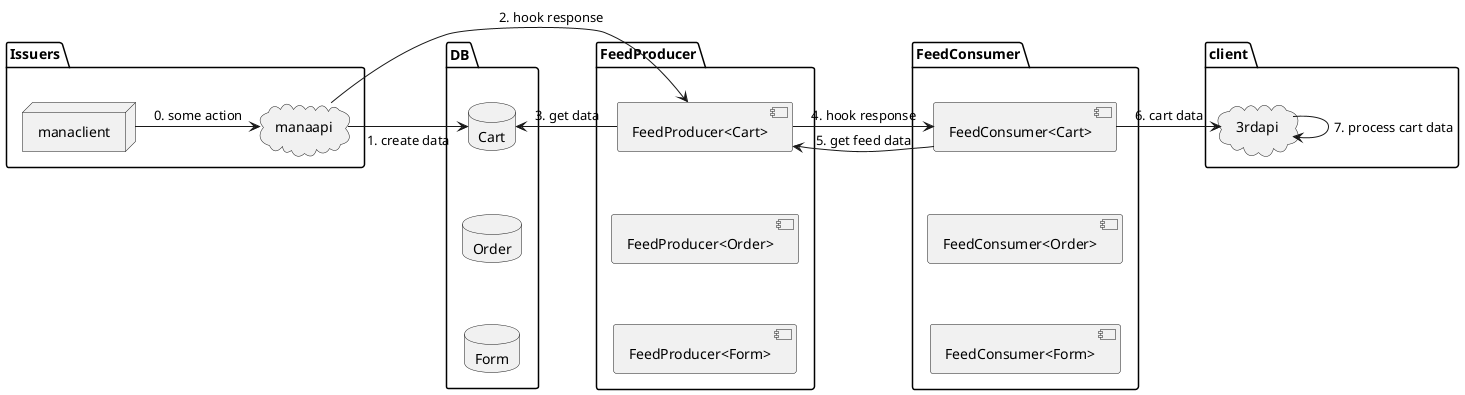 @startuml
package Issuers {
    node manaclient
    cloud manaapi
}

package DB {
    database Cart
    database Order
    database Form

    Cart -[hidden]- Order
    Order -[hidden]- Form
}

package FeedProducer {
    [FeedProducer<Cart>]
    [FeedProducer<Order>]
    [FeedProducer<Form>]
    
    [FeedProducer<Cart>] -[hidden]- [FeedProducer<Order>]
    [FeedProducer<Order>] -[hidden]- [FeedProducer<Form>]
}

package FeedConsumer {
    [FeedConsumer<Cart>]
    [FeedConsumer<Order>]
    [FeedConsumer<Form>]

    [FeedConsumer<Cart>] -[hidden]- [FeedConsumer<Order>]
    [FeedConsumer<Order>] -[hidden]- [FeedConsumer<Form>]
}

package client {
    cloud 3rdapi
}

manaclient -> manaapi : 0. some action

manaapi -> Cart : 1. create data
manaapi -> [FeedProducer<Cart>] : 2. hook response
Cart <- [FeedProducer<Cart>] : 3. get data
[FeedProducer<Cart>] -> [FeedConsumer<Cart>] : 4. hook response
[FeedProducer<Cart>] <- [FeedConsumer<Cart>] : 5. get feed data
[FeedConsumer<Cart>] -> 3rdapi : 6. cart data
3rdapi -> 3rdapi : 7. process cart data

@enduml